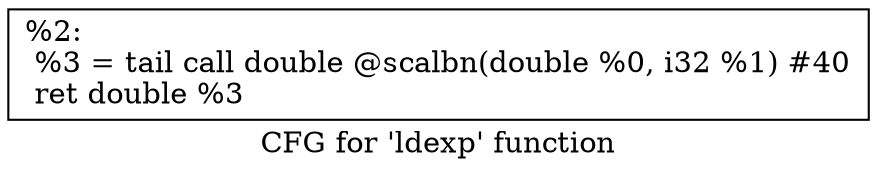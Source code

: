 digraph "CFG for 'ldexp' function" {
	label="CFG for 'ldexp' function";

	Node0x1feced0 [shape=record,label="{%2:\l  %3 = tail call double @scalbn(double %0, i32 %1) #40\l  ret double %3\l}"];
}
